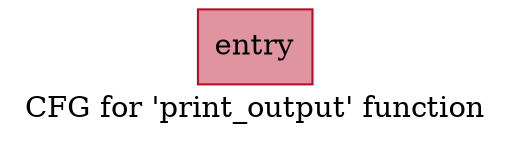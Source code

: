 digraph "CFG for 'print_output' function" {
	label="CFG for 'print_output' function";

	Node0x558d52db3020 [shape=record,color="#b70d28ff", style=filled, fillcolor="#b70d2870",label="{entry}"];
}
